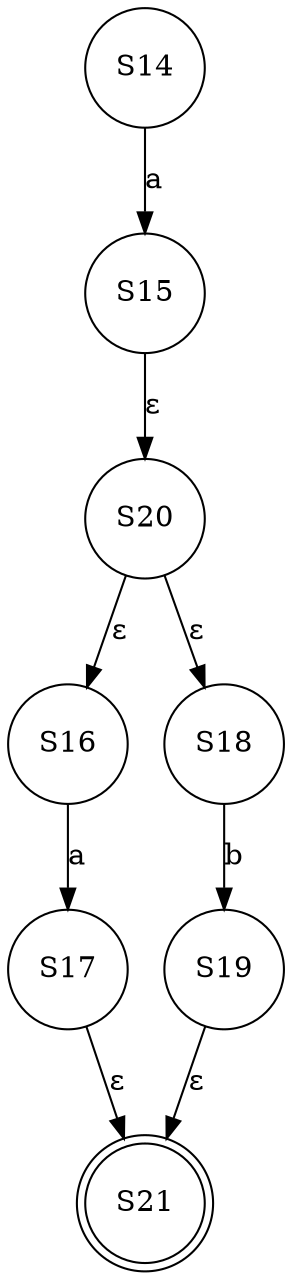 digraph {
	S14 [shape=circle]
	S14 -> S15 [label=a]
	S15 [shape=circle]
	S15 -> S20 [label="ε"]
	S16 [shape=circle]
	S16 -> S17 [label=a]
	S17 [shape=circle]
	S17 -> S21 [label="ε"]
	S18 [shape=circle]
	S18 -> S19 [label=b]
	S19 [shape=circle]
	S19 -> S21 [label="ε"]
	S20 [shape=circle]
	S20 -> S16 [label="ε"]
	S20 -> S18 [label="ε"]
	S21 [shape=doublecircle]
}
